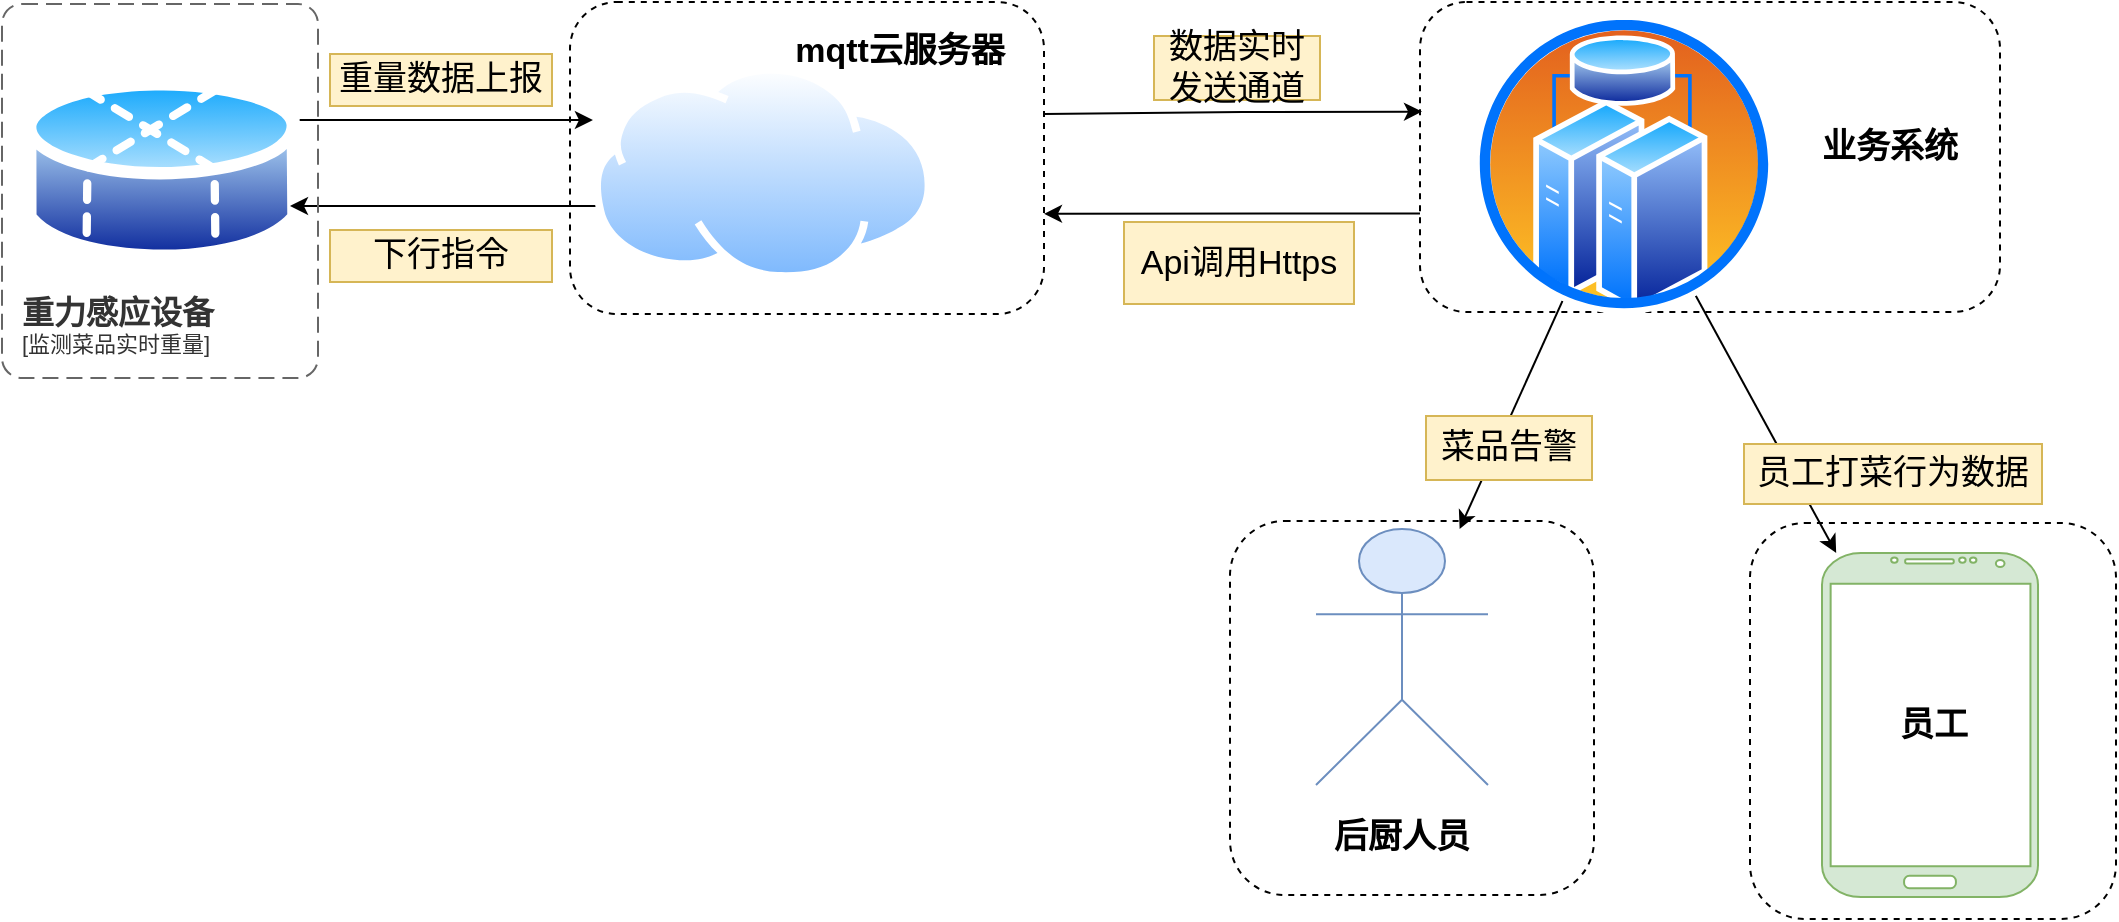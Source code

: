 <mxfile version="16.0.0" type="github">
  <diagram id="lS__tn-EDcYkHJAh8nmP" name="第 1 页">
    <mxGraphModel dx="1426" dy="769" grid="0" gridSize="10" guides="1" tooltips="1" connect="1" arrows="1" fold="1" page="0" pageScale="1" pageWidth="827" pageHeight="1169" math="0" shadow="0">
      <root>
        <mxCell id="0" />
        <mxCell id="1" parent="0" />
        <mxCell id="i9iX3933UqDzT1ooHTSr-36" value="" style="rounded=1;whiteSpace=wrap;html=1;fontSize=17;strokeColor=default;dashed=1;" vertex="1" parent="1">
          <mxGeometry x="917" y="395.5" width="183" height="198" as="geometry" />
        </mxCell>
        <mxCell id="i9iX3933UqDzT1ooHTSr-33" value="" style="rounded=1;whiteSpace=wrap;html=1;fontSize=17;strokeColor=default;dashed=1;" vertex="1" parent="1">
          <mxGeometry x="657" y="394.5" width="182" height="187" as="geometry" />
        </mxCell>
        <mxCell id="i9iX3933UqDzT1ooHTSr-39" style="edgeStyle=none;rounded=0;orthogonalLoop=1;jettySize=auto;html=1;entryX=1;entryY=0.679;entryDx=0;entryDy=0;fontSize=17;entryPerimeter=0;" edge="1" parent="1" target="i9iX3933UqDzT1ooHTSr-29">
          <mxGeometry relative="1" as="geometry">
            <mxPoint x="753" y="240.728" as="sourcePoint" />
            <mxPoint x="580" y="241" as="targetPoint" />
          </mxGeometry>
        </mxCell>
        <mxCell id="i9iX3933UqDzT1ooHTSr-31" value="" style="rounded=1;whiteSpace=wrap;html=1;fontSize=17;strokeColor=default;dashed=1;" vertex="1" parent="1">
          <mxGeometry x="752" y="135" width="290" height="155" as="geometry" />
        </mxCell>
        <mxCell id="i9iX3933UqDzT1ooHTSr-38" style="edgeStyle=none;rounded=0;orthogonalLoop=1;jettySize=auto;html=1;fontSize=17;exitX=1;exitY=0.359;exitDx=0;exitDy=0;exitPerimeter=0;" edge="1" parent="1" source="i9iX3933UqDzT1ooHTSr-29">
          <mxGeometry relative="1" as="geometry">
            <mxPoint x="580" y="190" as="sourcePoint" />
            <mxPoint x="753" y="189.809" as="targetPoint" />
            <Array as="points">
              <mxPoint x="663" y="190" />
            </Array>
          </mxGeometry>
        </mxCell>
        <mxCell id="i9iX3933UqDzT1ooHTSr-29" value="" style="rounded=1;whiteSpace=wrap;html=1;fontSize=17;strokeColor=default;dashed=1;" vertex="1" parent="1">
          <mxGeometry x="327" y="135" width="237" height="156" as="geometry" />
        </mxCell>
        <mxCell id="i9iX3933UqDzT1ooHTSr-12" style="edgeStyle=orthogonalEdgeStyle;rounded=0;orthogonalLoop=1;jettySize=auto;html=1;entryX=0;entryY=0.5;entryDx=0;entryDy=0;" edge="1" parent="1">
          <mxGeometry relative="1" as="geometry">
            <mxPoint x="191.84" y="194" as="sourcePoint" />
            <mxPoint x="338.46" y="194" as="targetPoint" />
          </mxGeometry>
        </mxCell>
        <mxCell id="i9iX3933UqDzT1ooHTSr-3" value="" style="aspect=fixed;perimeter=ellipsePerimeter;html=1;align=center;shadow=0;dashed=0;spacingTop=3;image;image=img/lib/active_directory/database_partition_4.svg;" vertex="1" parent="1">
          <mxGeometry x="54" y="168" width="137.84" height="102" as="geometry" />
        </mxCell>
        <mxCell id="i9iX3933UqDzT1ooHTSr-22" style="rounded=0;orthogonalLoop=1;jettySize=auto;html=1;fontSize=17;" edge="1" parent="1" source="i9iX3933UqDzT1ooHTSr-6" target="i9iX3933UqDzT1ooHTSr-10">
          <mxGeometry relative="1" as="geometry" />
        </mxCell>
        <mxCell id="i9iX3933UqDzT1ooHTSr-24" style="edgeStyle=none;rounded=0;orthogonalLoop=1;jettySize=auto;html=1;fontSize=17;" edge="1" parent="1" source="i9iX3933UqDzT1ooHTSr-6" target="i9iX3933UqDzT1ooHTSr-7">
          <mxGeometry relative="1" as="geometry" />
        </mxCell>
        <mxCell id="i9iX3933UqDzT1ooHTSr-6" value="" style="aspect=fixed;perimeter=ellipsePerimeter;html=1;align=center;shadow=0;dashed=0;spacingTop=3;image;image=img/lib/active_directory/cluster_server.svg;" vertex="1" parent="1">
          <mxGeometry x="779" y="141" width="150" height="150" as="geometry" />
        </mxCell>
        <mxCell id="i9iX3933UqDzT1ooHTSr-7" value="" style="verticalLabelPosition=bottom;verticalAlign=top;html=1;shadow=0;dashed=0;strokeWidth=1;shape=mxgraph.android.phone2;strokeColor=#82b366;fillColor=#d5e8d4;" vertex="1" parent="1">
          <mxGeometry x="953" y="410.5" width="108" height="172" as="geometry" />
        </mxCell>
        <mxCell id="i9iX3933UqDzT1ooHTSr-10" value="" style="shape=umlActor;verticalLabelPosition=bottom;verticalAlign=top;html=1;fillColor=#dae8fc;strokeColor=#6c8ebf;" vertex="1" parent="1">
          <mxGeometry x="700" y="398.5" width="86" height="128" as="geometry" />
        </mxCell>
        <mxCell id="i9iX3933UqDzT1ooHTSr-13" style="edgeStyle=orthogonalEdgeStyle;rounded=0;orthogonalLoop=1;jettySize=auto;html=1;" edge="1" parent="1" source="i9iX3933UqDzT1ooHTSr-11">
          <mxGeometry relative="1" as="geometry">
            <mxPoint x="187" y="237" as="targetPoint" />
            <Array as="points">
              <mxPoint x="192" y="237" />
            </Array>
          </mxGeometry>
        </mxCell>
        <mxCell id="i9iX3933UqDzT1ooHTSr-11" value="" style="aspect=fixed;perimeter=ellipsePerimeter;html=1;align=center;shadow=0;dashed=0;spacingTop=3;image;image=img/lib/active_directory/internet_cloud.svg;" vertex="1" parent="1">
          <mxGeometry x="338.46" y="167" width="169.84" height="107" as="geometry" />
        </mxCell>
        <mxCell id="i9iX3933UqDzT1ooHTSr-14" value="&lt;font style=&quot;font-size: 17px&quot;&gt;重量数据上报&lt;/font&gt;" style="text;html=1;strokeColor=#d6b656;fillColor=#fff2cc;align=center;verticalAlign=middle;whiteSpace=wrap;rounded=0;" vertex="1" parent="1">
          <mxGeometry x="207" y="161" width="111" height="26" as="geometry" />
        </mxCell>
        <mxCell id="i9iX3933UqDzT1ooHTSr-15" value="&lt;font style=&quot;font-size: 17px&quot;&gt;下行指令&lt;/font&gt;" style="text;html=1;strokeColor=#d6b656;fillColor=#fff2cc;align=center;verticalAlign=middle;whiteSpace=wrap;rounded=0;" vertex="1" parent="1">
          <mxGeometry x="207" y="249" width="111" height="26" as="geometry" />
        </mxCell>
        <mxCell id="i9iX3933UqDzT1ooHTSr-20" value="&lt;span style=&quot;font-size: 17px&quot;&gt;Api调用Https&lt;/span&gt;" style="text;html=1;strokeColor=#d6b656;fillColor=#fff2cc;align=center;verticalAlign=middle;whiteSpace=wrap;rounded=0;rotation=0;" vertex="1" parent="1">
          <mxGeometry x="604" y="245" width="115" height="41" as="geometry" />
        </mxCell>
        <mxCell id="i9iX3933UqDzT1ooHTSr-21" value="&lt;span style=&quot;font-size: 17px&quot;&gt;数据实时发送通道&lt;/span&gt;" style="text;html=1;strokeColor=#d6b656;fillColor=#fff2cc;align=center;verticalAlign=middle;whiteSpace=wrap;rounded=0;rotation=0;" vertex="1" parent="1">
          <mxGeometry x="619" y="152" width="83" height="32" as="geometry" />
        </mxCell>
        <mxCell id="i9iX3933UqDzT1ooHTSr-23" value="&lt;span style=&quot;font-size: 17px&quot;&gt;菜品告警&lt;br&gt;&lt;/span&gt;" style="text;html=1;strokeColor=#d6b656;fillColor=#fff2cc;align=center;verticalAlign=middle;whiteSpace=wrap;rounded=0;rotation=0;" vertex="1" parent="1">
          <mxGeometry x="755" y="342" width="83" height="32" as="geometry" />
        </mxCell>
        <mxCell id="i9iX3933UqDzT1ooHTSr-25" value="&lt;span style=&quot;font-size: 17px&quot;&gt;员工打菜行为数据&lt;br&gt;&lt;/span&gt;" style="text;html=1;strokeColor=#d6b656;fillColor=#fff2cc;align=center;verticalAlign=middle;whiteSpace=wrap;rounded=0;rotation=0;" vertex="1" parent="1">
          <mxGeometry x="914" y="356" width="149" height="30" as="geometry" />
        </mxCell>
        <object placeholders="1" c4Name="重力感应设备" c4Type="" c4Application="监测菜品实时重量" label="&lt;font style=&quot;font-size: 16px&quot;&gt;&lt;b&gt;&lt;div style=&quot;text-align: left&quot;&gt;%c4Name%&lt;/div&gt;&lt;/b&gt;&lt;/font&gt;&lt;div style=&quot;text-align: left&quot;&gt;[%c4Application%]&lt;/div&gt;" id="i9iX3933UqDzT1ooHTSr-26">
          <mxCell style="rounded=1;fontSize=11;whiteSpace=wrap;html=1;dashed=1;arcSize=20;fillColor=none;strokeColor=#666666;fontColor=#333333;labelBackgroundColor=none;align=left;verticalAlign=bottom;labelBorderColor=none;spacingTop=0;spacing=10;dashPattern=8 4;metaEdit=1;rotatable=0;perimeter=rectanglePerimeter;noLabel=0;labelPadding=0;allowArrows=0;connectable=0;expand=0;recursiveResize=0;editable=1;pointerEvents=0;absoluteArcSize=1;points=[[0.25,0,0],[0.5,0,0],[0.75,0,0],[1,0.25,0],[1,0.5,0],[1,0.75,0],[0.75,1,0],[0.5,1,0],[0.25,1,0],[0,0.75,0],[0,0.5,0],[0,0.25,0]];" vertex="1" parent="1">
            <mxGeometry x="43" y="136" width="158" height="187" as="geometry" />
          </mxCell>
        </object>
        <mxCell id="i9iX3933UqDzT1ooHTSr-30" value="&lt;b&gt;mqtt云服务器&lt;/b&gt;" style="text;html=1;strokeColor=none;fillColor=none;align=center;verticalAlign=middle;whiteSpace=wrap;rounded=0;dashed=1;fontSize=17;" vertex="1" parent="1">
          <mxGeometry x="423" y="136" width="138" height="47" as="geometry" />
        </mxCell>
        <mxCell id="i9iX3933UqDzT1ooHTSr-32" value="&lt;b&gt;业务系统&lt;/b&gt;" style="text;html=1;strokeColor=none;fillColor=none;align=center;verticalAlign=middle;whiteSpace=wrap;rounded=0;dashed=1;fontSize=17;" vertex="1" parent="1">
          <mxGeometry x="918" y="184" width="138" height="47" as="geometry" />
        </mxCell>
        <mxCell id="i9iX3933UqDzT1ooHTSr-34" value="&lt;b&gt;后厨人员&lt;/b&gt;" style="text;html=1;strokeColor=none;fillColor=none;align=center;verticalAlign=middle;whiteSpace=wrap;rounded=0;dashed=1;fontSize=17;" vertex="1" parent="1">
          <mxGeometry x="674" y="529.5" width="138" height="47" as="geometry" />
        </mxCell>
        <mxCell id="i9iX3933UqDzT1ooHTSr-35" value="&lt;b&gt;员工&lt;/b&gt;" style="text;html=1;strokeColor=none;fillColor=none;align=center;verticalAlign=middle;whiteSpace=wrap;rounded=0;dashed=1;fontSize=17;" vertex="1" parent="1">
          <mxGeometry x="939.5" y="473" width="138" height="47" as="geometry" />
        </mxCell>
      </root>
    </mxGraphModel>
  </diagram>
</mxfile>
